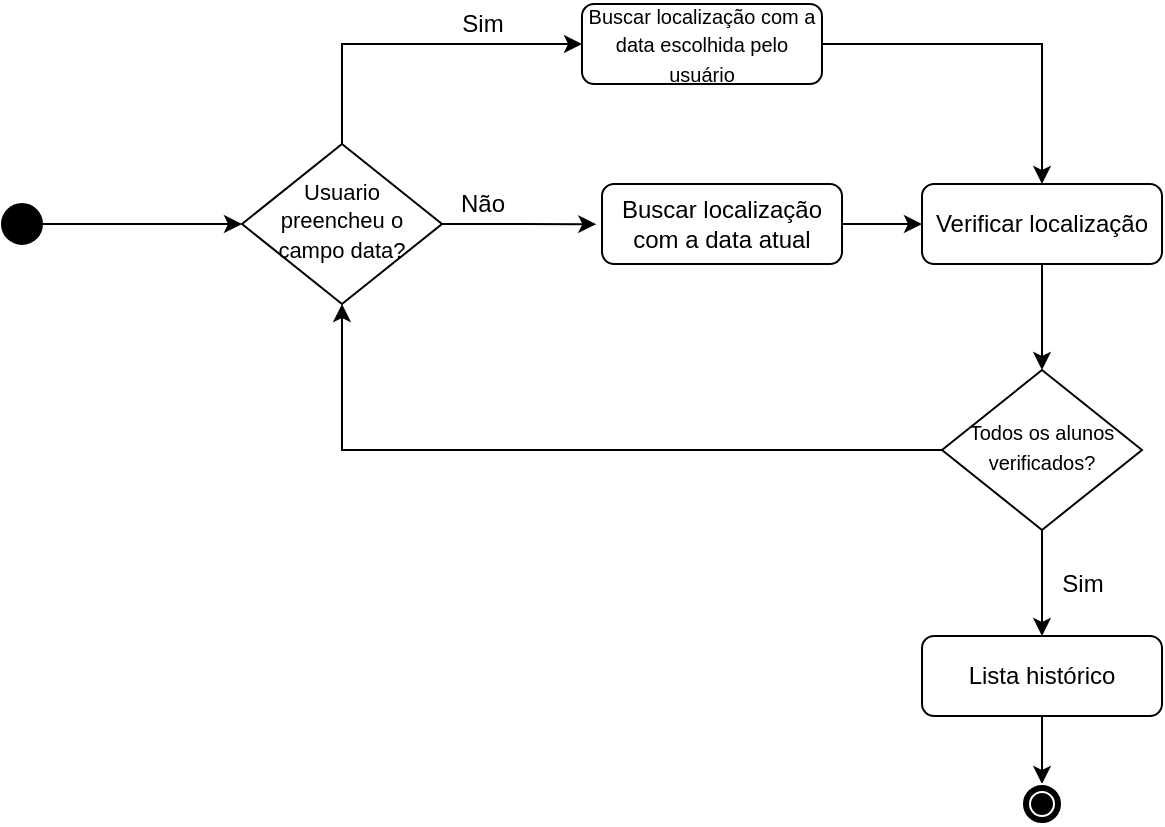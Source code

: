 <mxfile version="12.6.7" type="device"><diagram id="C5RBs43oDa-KdzZeNtuy" name="Page-1"><mxGraphModel dx="2058" dy="573" grid="1" gridSize="10" guides="1" tooltips="1" connect="1" arrows="1" fold="1" page="1" pageScale="1" pageWidth="827" pageHeight="1169" math="0" shadow="0"><root><mxCell id="WIyWlLk6GJQsqaUBKTNV-0"/><mxCell id="WIyWlLk6GJQsqaUBKTNV-1" parent="WIyWlLk6GJQsqaUBKTNV-0"/><mxCell id="tqhhH1iAou2-iHTZadG4-9" value="" style="edgeStyle=orthogonalEdgeStyle;rounded=0;orthogonalLoop=1;jettySize=auto;html=1;entryX=0;entryY=0.5;entryDx=0;entryDy=0;" edge="1" parent="WIyWlLk6GJQsqaUBKTNV-1" source="tqhhH1iAou2-iHTZadG4-1" target="tqhhH1iAou2-iHTZadG4-6"><mxGeometry relative="1" as="geometry"><mxPoint x="-590" y="310" as="targetPoint"/></mxGeometry></mxCell><mxCell id="tqhhH1iAou2-iHTZadG4-1" value="" style="ellipse;shape=doubleEllipse;whiteSpace=wrap;html=1;aspect=fixed;fillColor=#000000;" vertex="1" parent="WIyWlLk6GJQsqaUBKTNV-1"><mxGeometry x="-690" y="300" width="20" height="20" as="geometry"/></mxCell><mxCell id="tqhhH1iAou2-iHTZadG4-13" value="" style="edgeStyle=orthogonalEdgeStyle;rounded=0;orthogonalLoop=1;jettySize=auto;html=1;entryX=-0.024;entryY=0.502;entryDx=0;entryDy=0;entryPerimeter=0;" edge="1" parent="WIyWlLk6GJQsqaUBKTNV-1" source="tqhhH1iAou2-iHTZadG4-6" target="tqhhH1iAou2-iHTZadG4-10"><mxGeometry relative="1" as="geometry"><mxPoint x="-390" y="310" as="targetPoint"/></mxGeometry></mxCell><mxCell id="tqhhH1iAou2-iHTZadG4-29" value="" style="edgeStyle=orthogonalEdgeStyle;rounded=0;orthogonalLoop=1;jettySize=auto;html=1;entryX=0;entryY=0.5;entryDx=0;entryDy=0;exitX=0.5;exitY=0;exitDx=0;exitDy=0;" edge="1" parent="WIyWlLk6GJQsqaUBKTNV-1" source="tqhhH1iAou2-iHTZadG4-6" target="tqhhH1iAou2-iHTZadG4-30"><mxGeometry relative="1" as="geometry"><mxPoint x="-520" y="250" as="sourcePoint"/><mxPoint x="-520" y="170" as="targetPoint"/></mxGeometry></mxCell><mxCell id="tqhhH1iAou2-iHTZadG4-6" value="&lt;font style=&quot;font-size: 11px&quot;&gt;Usuario preencheu o campo data?&lt;/font&gt;" style="rhombus;whiteSpace=wrap;html=1;shadow=0;fontFamily=Helvetica;fontSize=12;align=center;strokeWidth=1;spacing=6;spacingTop=-4;" vertex="1" parent="WIyWlLk6GJQsqaUBKTNV-1"><mxGeometry x="-570" y="270" width="100" height="80" as="geometry"/></mxCell><mxCell id="tqhhH1iAou2-iHTZadG4-17" value="" style="edgeStyle=orthogonalEdgeStyle;rounded=0;orthogonalLoop=1;jettySize=auto;html=1;" edge="1" parent="WIyWlLk6GJQsqaUBKTNV-1" source="tqhhH1iAou2-iHTZadG4-10" target="tqhhH1iAou2-iHTZadG4-16"><mxGeometry relative="1" as="geometry"/></mxCell><mxCell id="tqhhH1iAou2-iHTZadG4-10" value="Buscar localização com a data atual" style="rounded=1;whiteSpace=wrap;html=1;fontSize=12;glass=0;strokeWidth=1;shadow=0;" vertex="1" parent="WIyWlLk6GJQsqaUBKTNV-1"><mxGeometry x="-390" y="290" width="120" height="40" as="geometry"/></mxCell><mxCell id="tqhhH1iAou2-iHTZadG4-19" value="" style="edgeStyle=orthogonalEdgeStyle;rounded=0;orthogonalLoop=1;jettySize=auto;html=1;entryX=0.5;entryY=0;entryDx=0;entryDy=0;" edge="1" parent="WIyWlLk6GJQsqaUBKTNV-1" source="tqhhH1iAou2-iHTZadG4-16" target="tqhhH1iAou2-iHTZadG4-20"><mxGeometry relative="1" as="geometry"><mxPoint x="10" y="310" as="targetPoint"/></mxGeometry></mxCell><mxCell id="tqhhH1iAou2-iHTZadG4-16" value="Verificar localização" style="rounded=1;whiteSpace=wrap;html=1;fontSize=12;glass=0;strokeWidth=1;shadow=0;" vertex="1" parent="WIyWlLk6GJQsqaUBKTNV-1"><mxGeometry x="-230" y="290" width="120" height="40" as="geometry"/></mxCell><mxCell id="tqhhH1iAou2-iHTZadG4-14" value="Não" style="text;html=1;align=center;verticalAlign=middle;resizable=0;points=[];autosize=1;" vertex="1" parent="WIyWlLk6GJQsqaUBKTNV-1"><mxGeometry x="-470" y="290" width="40" height="20" as="geometry"/></mxCell><mxCell id="tqhhH1iAou2-iHTZadG4-23" value="" style="edgeStyle=orthogonalEdgeStyle;rounded=0;orthogonalLoop=1;jettySize=auto;html=1;entryX=0.5;entryY=0;entryDx=0;entryDy=0;" edge="1" parent="WIyWlLk6GJQsqaUBKTNV-1" source="tqhhH1iAou2-iHTZadG4-20" target="tqhhH1iAou2-iHTZadG4-24"><mxGeometry relative="1" as="geometry"><mxPoint x="-170" y="543" as="targetPoint"/></mxGeometry></mxCell><mxCell id="tqhhH1iAou2-iHTZadG4-27" value="" style="edgeStyle=orthogonalEdgeStyle;rounded=0;orthogonalLoop=1;jettySize=auto;html=1;entryX=0.5;entryY=1;entryDx=0;entryDy=0;" edge="1" parent="WIyWlLk6GJQsqaUBKTNV-1" source="tqhhH1iAou2-iHTZadG4-20" target="tqhhH1iAou2-iHTZadG4-6"><mxGeometry relative="1" as="geometry"><mxPoint x="-520" y="410" as="targetPoint"/></mxGeometry></mxCell><mxCell id="tqhhH1iAou2-iHTZadG4-20" value="&lt;font style=&quot;font-size: 10px&quot;&gt;Todos os alunos verificados?&lt;/font&gt;" style="rhombus;whiteSpace=wrap;html=1;shadow=0;fontFamily=Helvetica;fontSize=12;align=center;strokeWidth=1;spacing=6;spacingTop=-4;" vertex="1" parent="WIyWlLk6GJQsqaUBKTNV-1"><mxGeometry x="-220" y="383" width="100" height="80" as="geometry"/></mxCell><mxCell id="tqhhH1iAou2-iHTZadG4-38" value="" style="edgeStyle=orthogonalEdgeStyle;rounded=0;orthogonalLoop=1;jettySize=auto;html=1;entryX=0.5;entryY=0;entryDx=0;entryDy=0;" edge="1" parent="WIyWlLk6GJQsqaUBKTNV-1" source="tqhhH1iAou2-iHTZadG4-24" target="tqhhH1iAou2-iHTZadG4-36"><mxGeometry relative="1" as="geometry"><mxPoint x="-170" y="683" as="targetPoint"/></mxGeometry></mxCell><mxCell id="tqhhH1iAou2-iHTZadG4-24" value="Lista histórico" style="rounded=1;whiteSpace=wrap;html=1;fontSize=12;glass=0;strokeWidth=1;shadow=0;" vertex="1" parent="WIyWlLk6GJQsqaUBKTNV-1"><mxGeometry x="-230" y="516" width="120" height="40" as="geometry"/></mxCell><mxCell id="tqhhH1iAou2-iHTZadG4-25" value="Sim" style="text;html=1;align=center;verticalAlign=middle;resizable=0;points=[];autosize=1;" vertex="1" parent="WIyWlLk6GJQsqaUBKTNV-1"><mxGeometry x="-170" y="480" width="40" height="20" as="geometry"/></mxCell><mxCell id="tqhhH1iAou2-iHTZadG4-35" value="" style="edgeStyle=orthogonalEdgeStyle;rounded=0;orthogonalLoop=1;jettySize=auto;html=1;entryX=0.5;entryY=0;entryDx=0;entryDy=0;" edge="1" parent="WIyWlLk6GJQsqaUBKTNV-1" source="tqhhH1iAou2-iHTZadG4-30" target="tqhhH1iAou2-iHTZadG4-16"><mxGeometry relative="1" as="geometry"><mxPoint x="-200" y="220" as="targetPoint"/></mxGeometry></mxCell><mxCell id="tqhhH1iAou2-iHTZadG4-30" value="&lt;font style=&quot;font-size: 10px&quot;&gt;Buscar localização com a data escolhida pelo usuário&lt;/font&gt;" style="rounded=1;whiteSpace=wrap;html=1;fontSize=12;glass=0;strokeWidth=1;shadow=0;" vertex="1" parent="WIyWlLk6GJQsqaUBKTNV-1"><mxGeometry x="-400" y="200" width="120" height="40" as="geometry"/></mxCell><mxCell id="tqhhH1iAou2-iHTZadG4-31" value="Sim" style="text;html=1;align=center;verticalAlign=middle;resizable=0;points=[];autosize=1;" vertex="1" parent="WIyWlLk6GJQsqaUBKTNV-1"><mxGeometry x="-470" y="200" width="40" height="20" as="geometry"/></mxCell><mxCell id="tqhhH1iAou2-iHTZadG4-36" value="" style="ellipse;shape=doubleEllipse;whiteSpace=wrap;html=1;aspect=fixed;fillColor=#000000;strokeColor=#FFFFFF;" vertex="1" parent="WIyWlLk6GJQsqaUBKTNV-1"><mxGeometry x="-180" y="590" width="20" height="20" as="geometry"/></mxCell></root></mxGraphModel></diagram></mxfile>